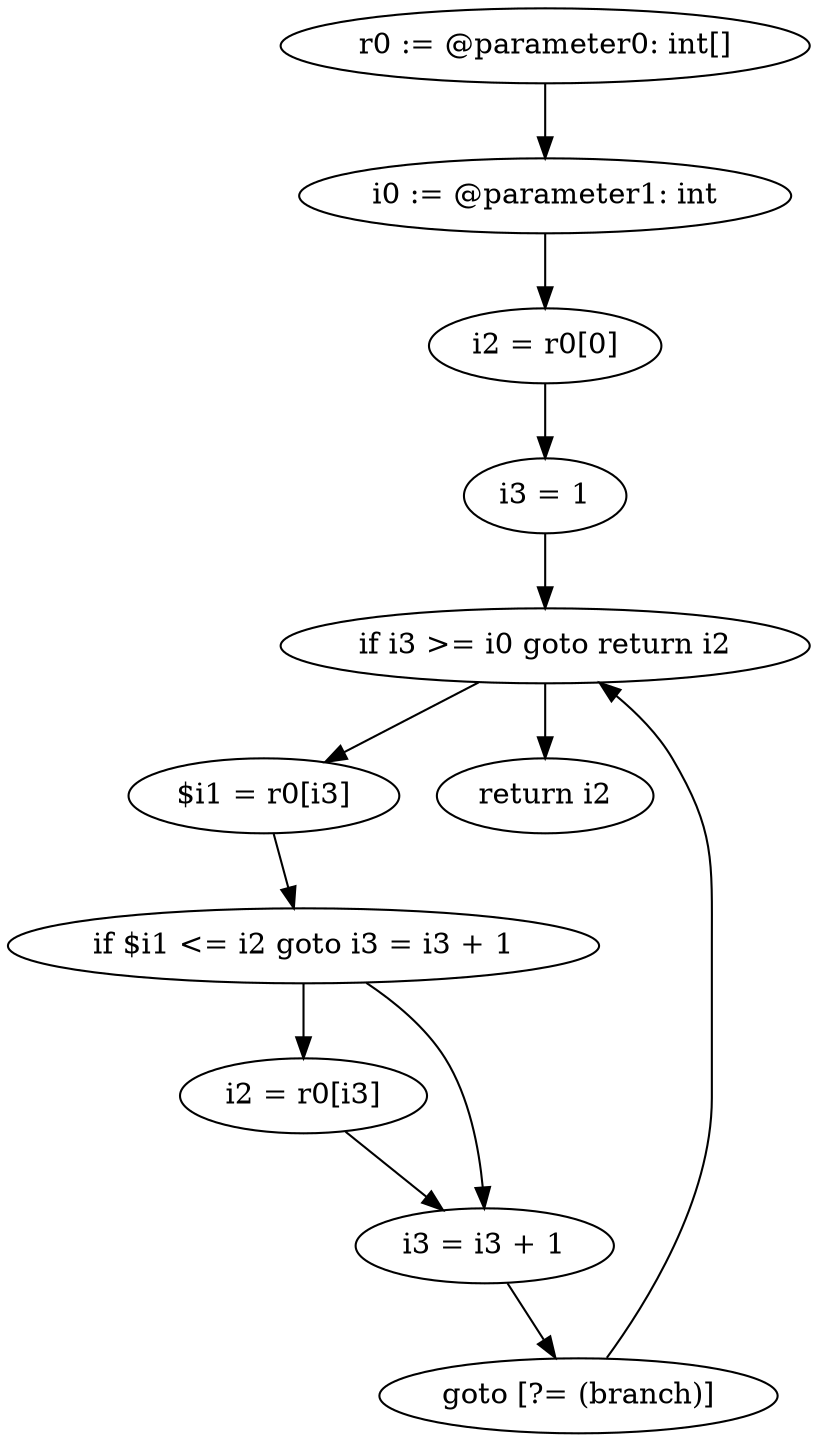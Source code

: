 digraph "unitGraph" {
    "r0 := @parameter0: int[]"
    "i0 := @parameter1: int"
    "i2 = r0[0]"
    "i3 = 1"
    "if i3 >= i0 goto return i2"
    "$i1 = r0[i3]"
    "if $i1 <= i2 goto i3 = i3 + 1"
    "i2 = r0[i3]"
    "i3 = i3 + 1"
    "goto [?= (branch)]"
    "return i2"
    "r0 := @parameter0: int[]"->"i0 := @parameter1: int";
    "i0 := @parameter1: int"->"i2 = r0[0]";
    "i2 = r0[0]"->"i3 = 1";
    "i3 = 1"->"if i3 >= i0 goto return i2";
    "if i3 >= i0 goto return i2"->"$i1 = r0[i3]";
    "if i3 >= i0 goto return i2"->"return i2";
    "$i1 = r0[i3]"->"if $i1 <= i2 goto i3 = i3 + 1";
    "if $i1 <= i2 goto i3 = i3 + 1"->"i2 = r0[i3]";
    "if $i1 <= i2 goto i3 = i3 + 1"->"i3 = i3 + 1";
    "i2 = r0[i3]"->"i3 = i3 + 1";
    "i3 = i3 + 1"->"goto [?= (branch)]";
    "goto [?= (branch)]"->"if i3 >= i0 goto return i2";
}
